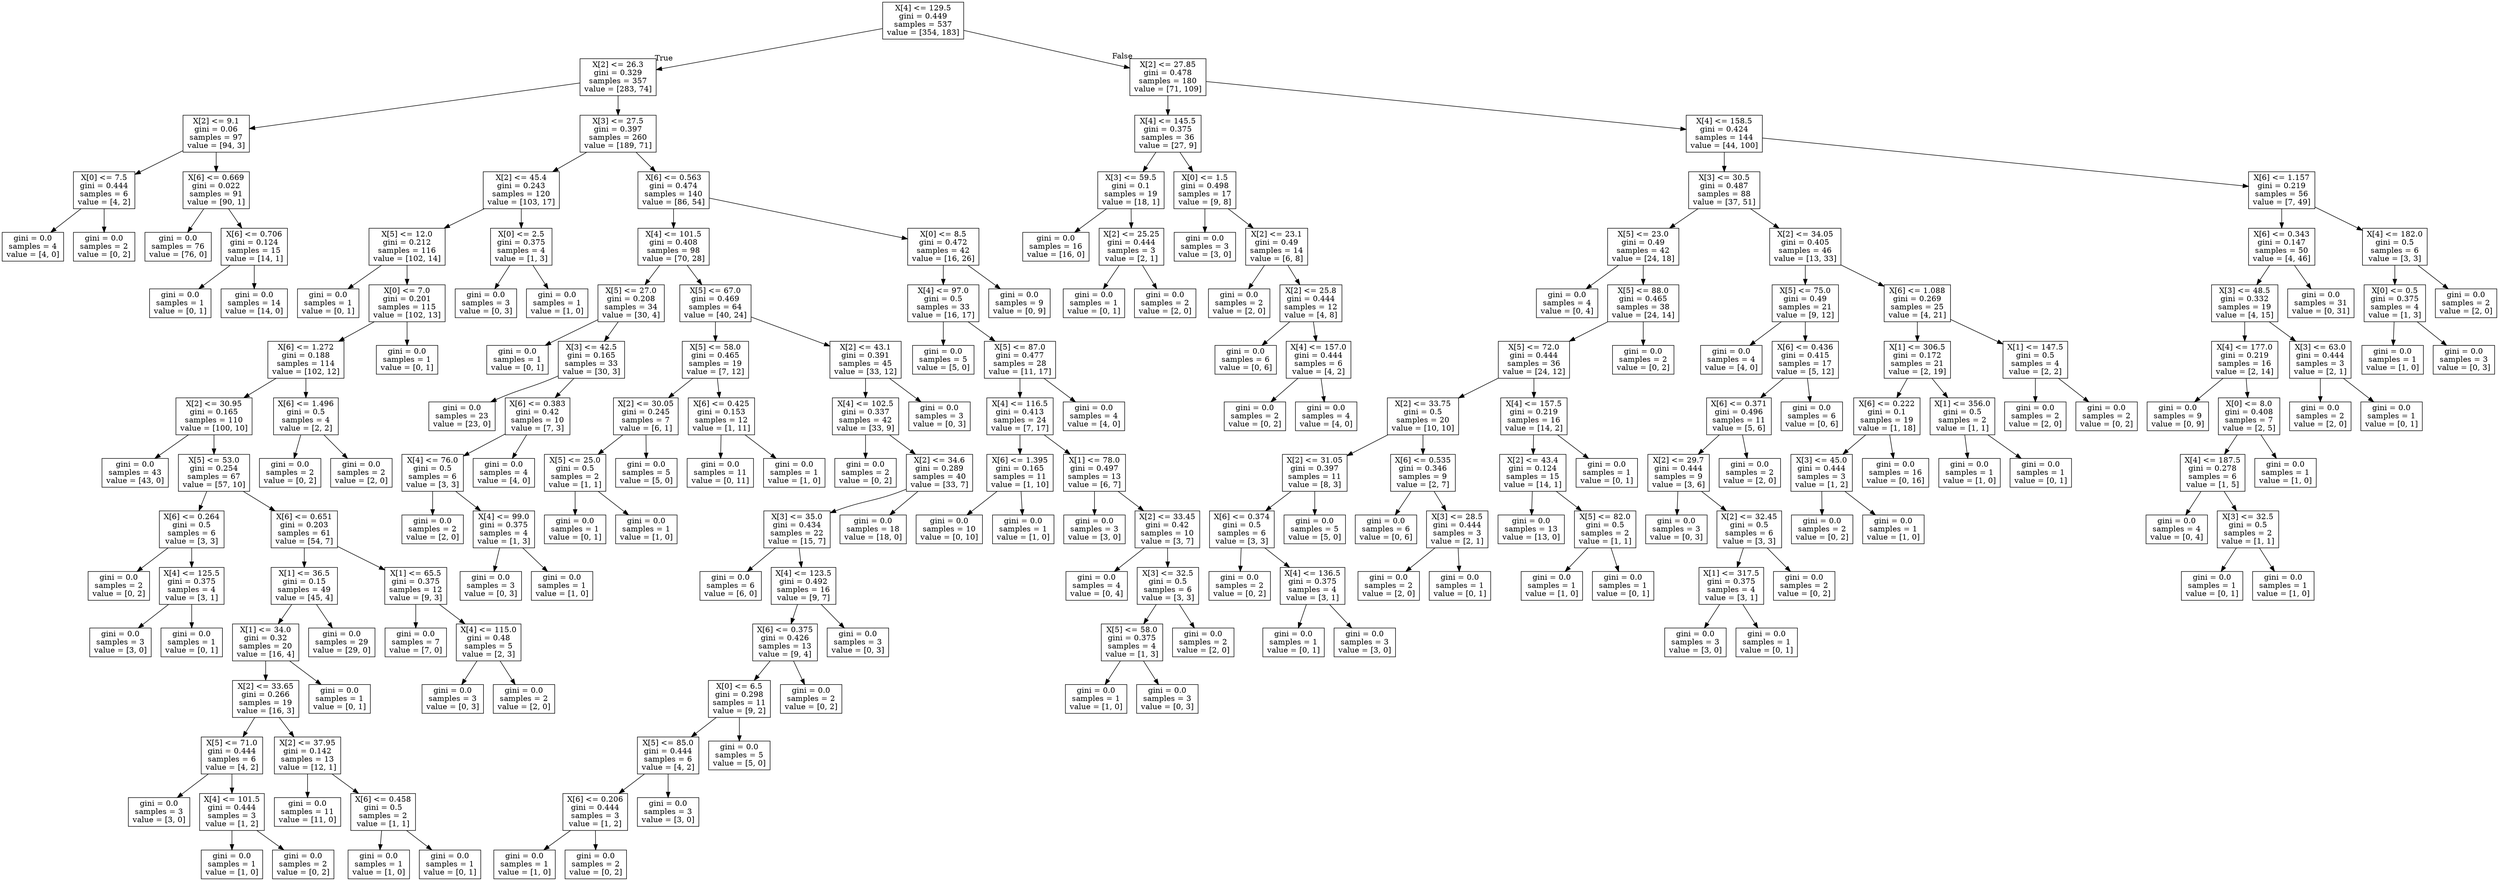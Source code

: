 digraph Tree {
node [shape=box] ;
0 [label="X[4] <= 129.5\ngini = 0.449\nsamples = 537\nvalue = [354, 183]"] ;
1 [label="X[2] <= 26.3\ngini = 0.329\nsamples = 357\nvalue = [283, 74]"] ;
0 -> 1 [labeldistance=2.5, labelangle=45, headlabel="True"] ;
2 [label="X[2] <= 9.1\ngini = 0.06\nsamples = 97\nvalue = [94, 3]"] ;
1 -> 2 ;
3 [label="X[0] <= 7.5\ngini = 0.444\nsamples = 6\nvalue = [4, 2]"] ;
2 -> 3 ;
4 [label="gini = 0.0\nsamples = 4\nvalue = [4, 0]"] ;
3 -> 4 ;
5 [label="gini = 0.0\nsamples = 2\nvalue = [0, 2]"] ;
3 -> 5 ;
6 [label="X[6] <= 0.669\ngini = 0.022\nsamples = 91\nvalue = [90, 1]"] ;
2 -> 6 ;
7 [label="gini = 0.0\nsamples = 76\nvalue = [76, 0]"] ;
6 -> 7 ;
8 [label="X[6] <= 0.706\ngini = 0.124\nsamples = 15\nvalue = [14, 1]"] ;
6 -> 8 ;
9 [label="gini = 0.0\nsamples = 1\nvalue = [0, 1]"] ;
8 -> 9 ;
10 [label="gini = 0.0\nsamples = 14\nvalue = [14, 0]"] ;
8 -> 10 ;
11 [label="X[3] <= 27.5\ngini = 0.397\nsamples = 260\nvalue = [189, 71]"] ;
1 -> 11 ;
12 [label="X[2] <= 45.4\ngini = 0.243\nsamples = 120\nvalue = [103, 17]"] ;
11 -> 12 ;
13 [label="X[5] <= 12.0\ngini = 0.212\nsamples = 116\nvalue = [102, 14]"] ;
12 -> 13 ;
14 [label="gini = 0.0\nsamples = 1\nvalue = [0, 1]"] ;
13 -> 14 ;
15 [label="X[0] <= 7.0\ngini = 0.201\nsamples = 115\nvalue = [102, 13]"] ;
13 -> 15 ;
16 [label="X[6] <= 1.272\ngini = 0.188\nsamples = 114\nvalue = [102, 12]"] ;
15 -> 16 ;
17 [label="X[2] <= 30.95\ngini = 0.165\nsamples = 110\nvalue = [100, 10]"] ;
16 -> 17 ;
18 [label="gini = 0.0\nsamples = 43\nvalue = [43, 0]"] ;
17 -> 18 ;
19 [label="X[5] <= 53.0\ngini = 0.254\nsamples = 67\nvalue = [57, 10]"] ;
17 -> 19 ;
20 [label="X[6] <= 0.264\ngini = 0.5\nsamples = 6\nvalue = [3, 3]"] ;
19 -> 20 ;
21 [label="gini = 0.0\nsamples = 2\nvalue = [0, 2]"] ;
20 -> 21 ;
22 [label="X[4] <= 125.5\ngini = 0.375\nsamples = 4\nvalue = [3, 1]"] ;
20 -> 22 ;
23 [label="gini = 0.0\nsamples = 3\nvalue = [3, 0]"] ;
22 -> 23 ;
24 [label="gini = 0.0\nsamples = 1\nvalue = [0, 1]"] ;
22 -> 24 ;
25 [label="X[6] <= 0.651\ngini = 0.203\nsamples = 61\nvalue = [54, 7]"] ;
19 -> 25 ;
26 [label="X[1] <= 36.5\ngini = 0.15\nsamples = 49\nvalue = [45, 4]"] ;
25 -> 26 ;
27 [label="X[1] <= 34.0\ngini = 0.32\nsamples = 20\nvalue = [16, 4]"] ;
26 -> 27 ;
28 [label="X[2] <= 33.65\ngini = 0.266\nsamples = 19\nvalue = [16, 3]"] ;
27 -> 28 ;
29 [label="X[5] <= 71.0\ngini = 0.444\nsamples = 6\nvalue = [4, 2]"] ;
28 -> 29 ;
30 [label="gini = 0.0\nsamples = 3\nvalue = [3, 0]"] ;
29 -> 30 ;
31 [label="X[4] <= 101.5\ngini = 0.444\nsamples = 3\nvalue = [1, 2]"] ;
29 -> 31 ;
32 [label="gini = 0.0\nsamples = 1\nvalue = [1, 0]"] ;
31 -> 32 ;
33 [label="gini = 0.0\nsamples = 2\nvalue = [0, 2]"] ;
31 -> 33 ;
34 [label="X[2] <= 37.95\ngini = 0.142\nsamples = 13\nvalue = [12, 1]"] ;
28 -> 34 ;
35 [label="gini = 0.0\nsamples = 11\nvalue = [11, 0]"] ;
34 -> 35 ;
36 [label="X[6] <= 0.458\ngini = 0.5\nsamples = 2\nvalue = [1, 1]"] ;
34 -> 36 ;
37 [label="gini = 0.0\nsamples = 1\nvalue = [1, 0]"] ;
36 -> 37 ;
38 [label="gini = 0.0\nsamples = 1\nvalue = [0, 1]"] ;
36 -> 38 ;
39 [label="gini = 0.0\nsamples = 1\nvalue = [0, 1]"] ;
27 -> 39 ;
40 [label="gini = 0.0\nsamples = 29\nvalue = [29, 0]"] ;
26 -> 40 ;
41 [label="X[1] <= 65.5\ngini = 0.375\nsamples = 12\nvalue = [9, 3]"] ;
25 -> 41 ;
42 [label="gini = 0.0\nsamples = 7\nvalue = [7, 0]"] ;
41 -> 42 ;
43 [label="X[4] <= 115.0\ngini = 0.48\nsamples = 5\nvalue = [2, 3]"] ;
41 -> 43 ;
44 [label="gini = 0.0\nsamples = 3\nvalue = [0, 3]"] ;
43 -> 44 ;
45 [label="gini = 0.0\nsamples = 2\nvalue = [2, 0]"] ;
43 -> 45 ;
46 [label="X[6] <= 1.496\ngini = 0.5\nsamples = 4\nvalue = [2, 2]"] ;
16 -> 46 ;
47 [label="gini = 0.0\nsamples = 2\nvalue = [0, 2]"] ;
46 -> 47 ;
48 [label="gini = 0.0\nsamples = 2\nvalue = [2, 0]"] ;
46 -> 48 ;
49 [label="gini = 0.0\nsamples = 1\nvalue = [0, 1]"] ;
15 -> 49 ;
50 [label="X[0] <= 2.5\ngini = 0.375\nsamples = 4\nvalue = [1, 3]"] ;
12 -> 50 ;
51 [label="gini = 0.0\nsamples = 3\nvalue = [0, 3]"] ;
50 -> 51 ;
52 [label="gini = 0.0\nsamples = 1\nvalue = [1, 0]"] ;
50 -> 52 ;
53 [label="X[6] <= 0.563\ngini = 0.474\nsamples = 140\nvalue = [86, 54]"] ;
11 -> 53 ;
54 [label="X[4] <= 101.5\ngini = 0.408\nsamples = 98\nvalue = [70, 28]"] ;
53 -> 54 ;
55 [label="X[5] <= 27.0\ngini = 0.208\nsamples = 34\nvalue = [30, 4]"] ;
54 -> 55 ;
56 [label="gini = 0.0\nsamples = 1\nvalue = [0, 1]"] ;
55 -> 56 ;
57 [label="X[3] <= 42.5\ngini = 0.165\nsamples = 33\nvalue = [30, 3]"] ;
55 -> 57 ;
58 [label="gini = 0.0\nsamples = 23\nvalue = [23, 0]"] ;
57 -> 58 ;
59 [label="X[6] <= 0.383\ngini = 0.42\nsamples = 10\nvalue = [7, 3]"] ;
57 -> 59 ;
60 [label="X[4] <= 76.0\ngini = 0.5\nsamples = 6\nvalue = [3, 3]"] ;
59 -> 60 ;
61 [label="gini = 0.0\nsamples = 2\nvalue = [2, 0]"] ;
60 -> 61 ;
62 [label="X[4] <= 99.0\ngini = 0.375\nsamples = 4\nvalue = [1, 3]"] ;
60 -> 62 ;
63 [label="gini = 0.0\nsamples = 3\nvalue = [0, 3]"] ;
62 -> 63 ;
64 [label="gini = 0.0\nsamples = 1\nvalue = [1, 0]"] ;
62 -> 64 ;
65 [label="gini = 0.0\nsamples = 4\nvalue = [4, 0]"] ;
59 -> 65 ;
66 [label="X[5] <= 67.0\ngini = 0.469\nsamples = 64\nvalue = [40, 24]"] ;
54 -> 66 ;
67 [label="X[5] <= 58.0\ngini = 0.465\nsamples = 19\nvalue = [7, 12]"] ;
66 -> 67 ;
68 [label="X[2] <= 30.05\ngini = 0.245\nsamples = 7\nvalue = [6, 1]"] ;
67 -> 68 ;
69 [label="X[5] <= 25.0\ngini = 0.5\nsamples = 2\nvalue = [1, 1]"] ;
68 -> 69 ;
70 [label="gini = 0.0\nsamples = 1\nvalue = [0, 1]"] ;
69 -> 70 ;
71 [label="gini = 0.0\nsamples = 1\nvalue = [1, 0]"] ;
69 -> 71 ;
72 [label="gini = 0.0\nsamples = 5\nvalue = [5, 0]"] ;
68 -> 72 ;
73 [label="X[6] <= 0.425\ngini = 0.153\nsamples = 12\nvalue = [1, 11]"] ;
67 -> 73 ;
74 [label="gini = 0.0\nsamples = 11\nvalue = [0, 11]"] ;
73 -> 74 ;
75 [label="gini = 0.0\nsamples = 1\nvalue = [1, 0]"] ;
73 -> 75 ;
76 [label="X[2] <= 43.1\ngini = 0.391\nsamples = 45\nvalue = [33, 12]"] ;
66 -> 76 ;
77 [label="X[4] <= 102.5\ngini = 0.337\nsamples = 42\nvalue = [33, 9]"] ;
76 -> 77 ;
78 [label="gini = 0.0\nsamples = 2\nvalue = [0, 2]"] ;
77 -> 78 ;
79 [label="X[2] <= 34.6\ngini = 0.289\nsamples = 40\nvalue = [33, 7]"] ;
77 -> 79 ;
80 [label="X[3] <= 35.0\ngini = 0.434\nsamples = 22\nvalue = [15, 7]"] ;
79 -> 80 ;
81 [label="gini = 0.0\nsamples = 6\nvalue = [6, 0]"] ;
80 -> 81 ;
82 [label="X[4] <= 123.5\ngini = 0.492\nsamples = 16\nvalue = [9, 7]"] ;
80 -> 82 ;
83 [label="X[6] <= 0.375\ngini = 0.426\nsamples = 13\nvalue = [9, 4]"] ;
82 -> 83 ;
84 [label="X[0] <= 6.5\ngini = 0.298\nsamples = 11\nvalue = [9, 2]"] ;
83 -> 84 ;
85 [label="X[5] <= 85.0\ngini = 0.444\nsamples = 6\nvalue = [4, 2]"] ;
84 -> 85 ;
86 [label="X[6] <= 0.206\ngini = 0.444\nsamples = 3\nvalue = [1, 2]"] ;
85 -> 86 ;
87 [label="gini = 0.0\nsamples = 1\nvalue = [1, 0]"] ;
86 -> 87 ;
88 [label="gini = 0.0\nsamples = 2\nvalue = [0, 2]"] ;
86 -> 88 ;
89 [label="gini = 0.0\nsamples = 3\nvalue = [3, 0]"] ;
85 -> 89 ;
90 [label="gini = 0.0\nsamples = 5\nvalue = [5, 0]"] ;
84 -> 90 ;
91 [label="gini = 0.0\nsamples = 2\nvalue = [0, 2]"] ;
83 -> 91 ;
92 [label="gini = 0.0\nsamples = 3\nvalue = [0, 3]"] ;
82 -> 92 ;
93 [label="gini = 0.0\nsamples = 18\nvalue = [18, 0]"] ;
79 -> 93 ;
94 [label="gini = 0.0\nsamples = 3\nvalue = [0, 3]"] ;
76 -> 94 ;
95 [label="X[0] <= 8.5\ngini = 0.472\nsamples = 42\nvalue = [16, 26]"] ;
53 -> 95 ;
96 [label="X[4] <= 97.0\ngini = 0.5\nsamples = 33\nvalue = [16, 17]"] ;
95 -> 96 ;
97 [label="gini = 0.0\nsamples = 5\nvalue = [5, 0]"] ;
96 -> 97 ;
98 [label="X[5] <= 87.0\ngini = 0.477\nsamples = 28\nvalue = [11, 17]"] ;
96 -> 98 ;
99 [label="X[4] <= 116.5\ngini = 0.413\nsamples = 24\nvalue = [7, 17]"] ;
98 -> 99 ;
100 [label="X[6] <= 1.395\ngini = 0.165\nsamples = 11\nvalue = [1, 10]"] ;
99 -> 100 ;
101 [label="gini = 0.0\nsamples = 10\nvalue = [0, 10]"] ;
100 -> 101 ;
102 [label="gini = 0.0\nsamples = 1\nvalue = [1, 0]"] ;
100 -> 102 ;
103 [label="X[1] <= 78.0\ngini = 0.497\nsamples = 13\nvalue = [6, 7]"] ;
99 -> 103 ;
104 [label="gini = 0.0\nsamples = 3\nvalue = [3, 0]"] ;
103 -> 104 ;
105 [label="X[2] <= 33.45\ngini = 0.42\nsamples = 10\nvalue = [3, 7]"] ;
103 -> 105 ;
106 [label="gini = 0.0\nsamples = 4\nvalue = [0, 4]"] ;
105 -> 106 ;
107 [label="X[3] <= 32.5\ngini = 0.5\nsamples = 6\nvalue = [3, 3]"] ;
105 -> 107 ;
108 [label="X[5] <= 58.0\ngini = 0.375\nsamples = 4\nvalue = [1, 3]"] ;
107 -> 108 ;
109 [label="gini = 0.0\nsamples = 1\nvalue = [1, 0]"] ;
108 -> 109 ;
110 [label="gini = 0.0\nsamples = 3\nvalue = [0, 3]"] ;
108 -> 110 ;
111 [label="gini = 0.0\nsamples = 2\nvalue = [2, 0]"] ;
107 -> 111 ;
112 [label="gini = 0.0\nsamples = 4\nvalue = [4, 0]"] ;
98 -> 112 ;
113 [label="gini = 0.0\nsamples = 9\nvalue = [0, 9]"] ;
95 -> 113 ;
114 [label="X[2] <= 27.85\ngini = 0.478\nsamples = 180\nvalue = [71, 109]"] ;
0 -> 114 [labeldistance=2.5, labelangle=-45, headlabel="False"] ;
115 [label="X[4] <= 145.5\ngini = 0.375\nsamples = 36\nvalue = [27, 9]"] ;
114 -> 115 ;
116 [label="X[3] <= 59.5\ngini = 0.1\nsamples = 19\nvalue = [18, 1]"] ;
115 -> 116 ;
117 [label="gini = 0.0\nsamples = 16\nvalue = [16, 0]"] ;
116 -> 117 ;
118 [label="X[2] <= 25.25\ngini = 0.444\nsamples = 3\nvalue = [2, 1]"] ;
116 -> 118 ;
119 [label="gini = 0.0\nsamples = 1\nvalue = [0, 1]"] ;
118 -> 119 ;
120 [label="gini = 0.0\nsamples = 2\nvalue = [2, 0]"] ;
118 -> 120 ;
121 [label="X[0] <= 1.5\ngini = 0.498\nsamples = 17\nvalue = [9, 8]"] ;
115 -> 121 ;
122 [label="gini = 0.0\nsamples = 3\nvalue = [3, 0]"] ;
121 -> 122 ;
123 [label="X[2] <= 23.1\ngini = 0.49\nsamples = 14\nvalue = [6, 8]"] ;
121 -> 123 ;
124 [label="gini = 0.0\nsamples = 2\nvalue = [2, 0]"] ;
123 -> 124 ;
125 [label="X[2] <= 25.8\ngini = 0.444\nsamples = 12\nvalue = [4, 8]"] ;
123 -> 125 ;
126 [label="gini = 0.0\nsamples = 6\nvalue = [0, 6]"] ;
125 -> 126 ;
127 [label="X[4] <= 157.0\ngini = 0.444\nsamples = 6\nvalue = [4, 2]"] ;
125 -> 127 ;
128 [label="gini = 0.0\nsamples = 2\nvalue = [0, 2]"] ;
127 -> 128 ;
129 [label="gini = 0.0\nsamples = 4\nvalue = [4, 0]"] ;
127 -> 129 ;
130 [label="X[4] <= 158.5\ngini = 0.424\nsamples = 144\nvalue = [44, 100]"] ;
114 -> 130 ;
131 [label="X[3] <= 30.5\ngini = 0.487\nsamples = 88\nvalue = [37, 51]"] ;
130 -> 131 ;
132 [label="X[5] <= 23.0\ngini = 0.49\nsamples = 42\nvalue = [24, 18]"] ;
131 -> 132 ;
133 [label="gini = 0.0\nsamples = 4\nvalue = [0, 4]"] ;
132 -> 133 ;
134 [label="X[5] <= 88.0\ngini = 0.465\nsamples = 38\nvalue = [24, 14]"] ;
132 -> 134 ;
135 [label="X[5] <= 72.0\ngini = 0.444\nsamples = 36\nvalue = [24, 12]"] ;
134 -> 135 ;
136 [label="X[2] <= 33.75\ngini = 0.5\nsamples = 20\nvalue = [10, 10]"] ;
135 -> 136 ;
137 [label="X[2] <= 31.05\ngini = 0.397\nsamples = 11\nvalue = [8, 3]"] ;
136 -> 137 ;
138 [label="X[6] <= 0.374\ngini = 0.5\nsamples = 6\nvalue = [3, 3]"] ;
137 -> 138 ;
139 [label="gini = 0.0\nsamples = 2\nvalue = [0, 2]"] ;
138 -> 139 ;
140 [label="X[4] <= 136.5\ngini = 0.375\nsamples = 4\nvalue = [3, 1]"] ;
138 -> 140 ;
141 [label="gini = 0.0\nsamples = 1\nvalue = [0, 1]"] ;
140 -> 141 ;
142 [label="gini = 0.0\nsamples = 3\nvalue = [3, 0]"] ;
140 -> 142 ;
143 [label="gini = 0.0\nsamples = 5\nvalue = [5, 0]"] ;
137 -> 143 ;
144 [label="X[6] <= 0.535\ngini = 0.346\nsamples = 9\nvalue = [2, 7]"] ;
136 -> 144 ;
145 [label="gini = 0.0\nsamples = 6\nvalue = [0, 6]"] ;
144 -> 145 ;
146 [label="X[3] <= 28.5\ngini = 0.444\nsamples = 3\nvalue = [2, 1]"] ;
144 -> 146 ;
147 [label="gini = 0.0\nsamples = 2\nvalue = [2, 0]"] ;
146 -> 147 ;
148 [label="gini = 0.0\nsamples = 1\nvalue = [0, 1]"] ;
146 -> 148 ;
149 [label="X[4] <= 157.5\ngini = 0.219\nsamples = 16\nvalue = [14, 2]"] ;
135 -> 149 ;
150 [label="X[2] <= 43.4\ngini = 0.124\nsamples = 15\nvalue = [14, 1]"] ;
149 -> 150 ;
151 [label="gini = 0.0\nsamples = 13\nvalue = [13, 0]"] ;
150 -> 151 ;
152 [label="X[5] <= 82.0\ngini = 0.5\nsamples = 2\nvalue = [1, 1]"] ;
150 -> 152 ;
153 [label="gini = 0.0\nsamples = 1\nvalue = [1, 0]"] ;
152 -> 153 ;
154 [label="gini = 0.0\nsamples = 1\nvalue = [0, 1]"] ;
152 -> 154 ;
155 [label="gini = 0.0\nsamples = 1\nvalue = [0, 1]"] ;
149 -> 155 ;
156 [label="gini = 0.0\nsamples = 2\nvalue = [0, 2]"] ;
134 -> 156 ;
157 [label="X[2] <= 34.05\ngini = 0.405\nsamples = 46\nvalue = [13, 33]"] ;
131 -> 157 ;
158 [label="X[5] <= 75.0\ngini = 0.49\nsamples = 21\nvalue = [9, 12]"] ;
157 -> 158 ;
159 [label="gini = 0.0\nsamples = 4\nvalue = [4, 0]"] ;
158 -> 159 ;
160 [label="X[6] <= 0.436\ngini = 0.415\nsamples = 17\nvalue = [5, 12]"] ;
158 -> 160 ;
161 [label="X[6] <= 0.371\ngini = 0.496\nsamples = 11\nvalue = [5, 6]"] ;
160 -> 161 ;
162 [label="X[2] <= 29.7\ngini = 0.444\nsamples = 9\nvalue = [3, 6]"] ;
161 -> 162 ;
163 [label="gini = 0.0\nsamples = 3\nvalue = [0, 3]"] ;
162 -> 163 ;
164 [label="X[2] <= 32.45\ngini = 0.5\nsamples = 6\nvalue = [3, 3]"] ;
162 -> 164 ;
165 [label="X[1] <= 317.5\ngini = 0.375\nsamples = 4\nvalue = [3, 1]"] ;
164 -> 165 ;
166 [label="gini = 0.0\nsamples = 3\nvalue = [3, 0]"] ;
165 -> 166 ;
167 [label="gini = 0.0\nsamples = 1\nvalue = [0, 1]"] ;
165 -> 167 ;
168 [label="gini = 0.0\nsamples = 2\nvalue = [0, 2]"] ;
164 -> 168 ;
169 [label="gini = 0.0\nsamples = 2\nvalue = [2, 0]"] ;
161 -> 169 ;
170 [label="gini = 0.0\nsamples = 6\nvalue = [0, 6]"] ;
160 -> 170 ;
171 [label="X[6] <= 1.088\ngini = 0.269\nsamples = 25\nvalue = [4, 21]"] ;
157 -> 171 ;
172 [label="X[1] <= 306.5\ngini = 0.172\nsamples = 21\nvalue = [2, 19]"] ;
171 -> 172 ;
173 [label="X[6] <= 0.222\ngini = 0.1\nsamples = 19\nvalue = [1, 18]"] ;
172 -> 173 ;
174 [label="X[3] <= 45.0\ngini = 0.444\nsamples = 3\nvalue = [1, 2]"] ;
173 -> 174 ;
175 [label="gini = 0.0\nsamples = 2\nvalue = [0, 2]"] ;
174 -> 175 ;
176 [label="gini = 0.0\nsamples = 1\nvalue = [1, 0]"] ;
174 -> 176 ;
177 [label="gini = 0.0\nsamples = 16\nvalue = [0, 16]"] ;
173 -> 177 ;
178 [label="X[1] <= 356.0\ngini = 0.5\nsamples = 2\nvalue = [1, 1]"] ;
172 -> 178 ;
179 [label="gini = 0.0\nsamples = 1\nvalue = [1, 0]"] ;
178 -> 179 ;
180 [label="gini = 0.0\nsamples = 1\nvalue = [0, 1]"] ;
178 -> 180 ;
181 [label="X[1] <= 147.5\ngini = 0.5\nsamples = 4\nvalue = [2, 2]"] ;
171 -> 181 ;
182 [label="gini = 0.0\nsamples = 2\nvalue = [2, 0]"] ;
181 -> 182 ;
183 [label="gini = 0.0\nsamples = 2\nvalue = [0, 2]"] ;
181 -> 183 ;
184 [label="X[6] <= 1.157\ngini = 0.219\nsamples = 56\nvalue = [7, 49]"] ;
130 -> 184 ;
185 [label="X[6] <= 0.343\ngini = 0.147\nsamples = 50\nvalue = [4, 46]"] ;
184 -> 185 ;
186 [label="X[3] <= 48.5\ngini = 0.332\nsamples = 19\nvalue = [4, 15]"] ;
185 -> 186 ;
187 [label="X[4] <= 177.0\ngini = 0.219\nsamples = 16\nvalue = [2, 14]"] ;
186 -> 187 ;
188 [label="gini = 0.0\nsamples = 9\nvalue = [0, 9]"] ;
187 -> 188 ;
189 [label="X[0] <= 8.0\ngini = 0.408\nsamples = 7\nvalue = [2, 5]"] ;
187 -> 189 ;
190 [label="X[4] <= 187.5\ngini = 0.278\nsamples = 6\nvalue = [1, 5]"] ;
189 -> 190 ;
191 [label="gini = 0.0\nsamples = 4\nvalue = [0, 4]"] ;
190 -> 191 ;
192 [label="X[3] <= 32.5\ngini = 0.5\nsamples = 2\nvalue = [1, 1]"] ;
190 -> 192 ;
193 [label="gini = 0.0\nsamples = 1\nvalue = [0, 1]"] ;
192 -> 193 ;
194 [label="gini = 0.0\nsamples = 1\nvalue = [1, 0]"] ;
192 -> 194 ;
195 [label="gini = 0.0\nsamples = 1\nvalue = [1, 0]"] ;
189 -> 195 ;
196 [label="X[3] <= 63.0\ngini = 0.444\nsamples = 3\nvalue = [2, 1]"] ;
186 -> 196 ;
197 [label="gini = 0.0\nsamples = 2\nvalue = [2, 0]"] ;
196 -> 197 ;
198 [label="gini = 0.0\nsamples = 1\nvalue = [0, 1]"] ;
196 -> 198 ;
199 [label="gini = 0.0\nsamples = 31\nvalue = [0, 31]"] ;
185 -> 199 ;
200 [label="X[4] <= 182.0\ngini = 0.5\nsamples = 6\nvalue = [3, 3]"] ;
184 -> 200 ;
201 [label="X[0] <= 0.5\ngini = 0.375\nsamples = 4\nvalue = [1, 3]"] ;
200 -> 201 ;
202 [label="gini = 0.0\nsamples = 1\nvalue = [1, 0]"] ;
201 -> 202 ;
203 [label="gini = 0.0\nsamples = 3\nvalue = [0, 3]"] ;
201 -> 203 ;
204 [label="gini = 0.0\nsamples = 2\nvalue = [2, 0]"] ;
200 -> 204 ;
}